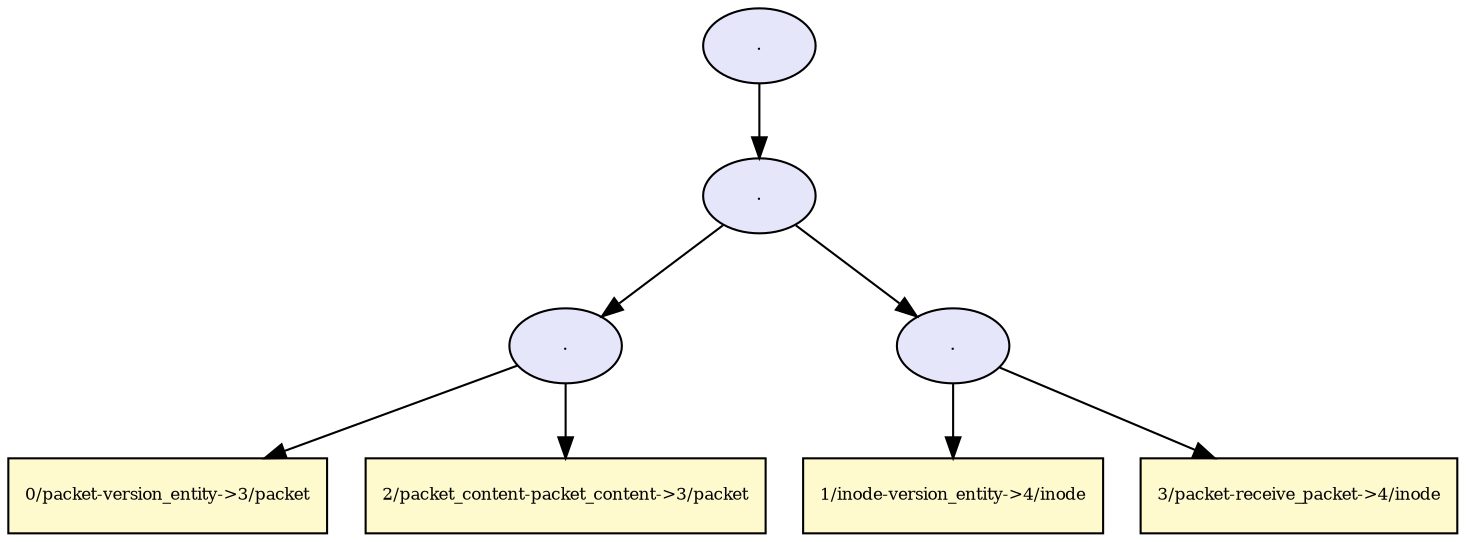 digraph RGL__DirectedAdjacencyGraph {9[fontsize = 8,label = ".",shape = ellipse, fillcolor="#e6e6fa", style = filled]

9 -> 8[fontsize = 8, color="#000000"]

8[fontsize = 8,label = ".",shape = ellipse, fillcolor="#e6e6fa", style = filled]

8 -> 2[fontsize = 8, color="#000000"]

2[fontsize = 8,label = ".",shape = ellipse, fillcolor="#e6e6fa", style = filled]

2 -> 0[fontsize = 8, color="#000000"]

0[fontsize = 8,label = "0/packet-version_entity->3/packet",shape = rectangle, fillcolor="#fffacd", style = filled]

2 -> 1[fontsize = 8, color="#000000"]

1[fontsize = 8,label = "2/packet_content-packet_content->3/packet",shape = rectangle, fillcolor="#fffacd", style = filled]

8 -> 6[fontsize = 8, color="#000000"]

6[fontsize = 8,label = ".",shape = ellipse, fillcolor="#e6e6fa", style = filled]

6 -> 4[fontsize = 8, color="#000000"]

4[fontsize = 8,label = "1/inode-version_entity->4/inode",shape = rectangle, fillcolor="#fffacd", style = filled]

6 -> 5[fontsize = 8, color="#000000"]

5[fontsize = 8,label = "3/packet-receive_packet->4/inode",shape = rectangle, fillcolor="#fffacd", style = filled]

}
